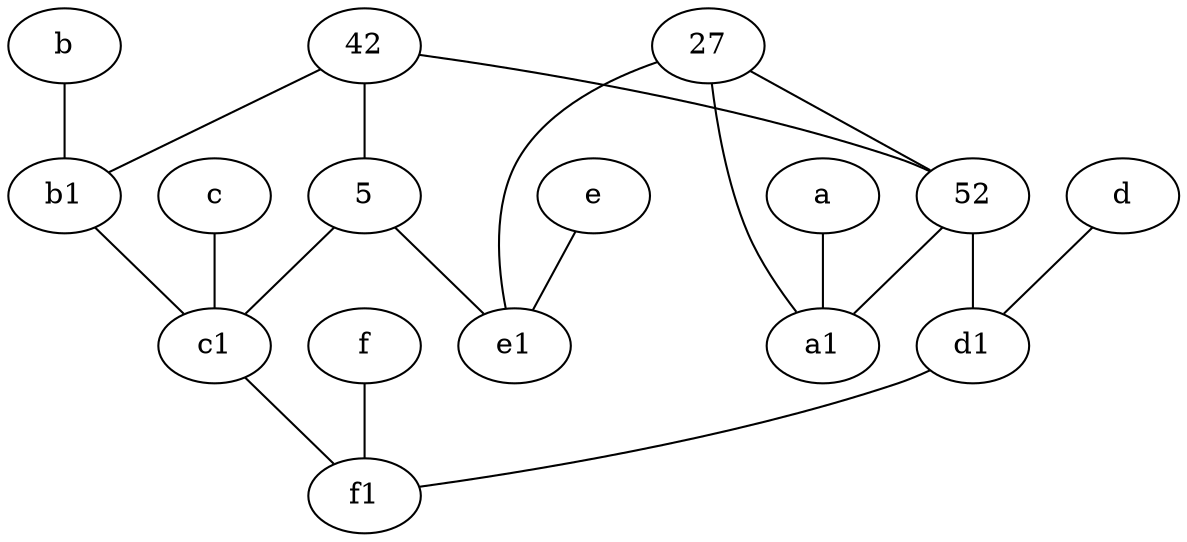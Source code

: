 graph {
	node [labelfontsize=50]
	b [labelfontsize=50 pos="10,4!"]
	e1 [labelfontsize=50 pos="7,7!"]
	e [labelfontsize=50 pos="7,9!"]
	5 [labelfontsize=50]
	f1 [labelfontsize=50 pos="3,8!"]
	f [labelfontsize=50 pos="3,9!"]
	27 [labelfontsize=50]
	52 [labelfontsize=50]
	c [labelfontsize=50 pos="4.5,2!"]
	a1 [labelfontsize=50 pos="8,3!"]
	a [labelfontsize=50 pos="8,2!"]
	b1 [labelfontsize=50 pos="9,4!"]
	d1 [labelfontsize=50 pos="3,5!"]
	c1 [labelfontsize=50 pos="4.5,3!"]
	d [labelfontsize=50 pos="2,5!"]
	42 [labelfontsize=50]
	a -- a1
	42 -- 52
	f -- f1
	27 -- 52
	c -- c1
	b -- b1
	42 -- 5
	27 -- a1
	e -- e1
	c1 -- f1
	d1 -- f1
	52 -- d1
	27 -- e1
	42 -- b1
	5 -- e1
	5 -- c1
	d -- d1
	52 -- a1
	b1 -- c1
}
